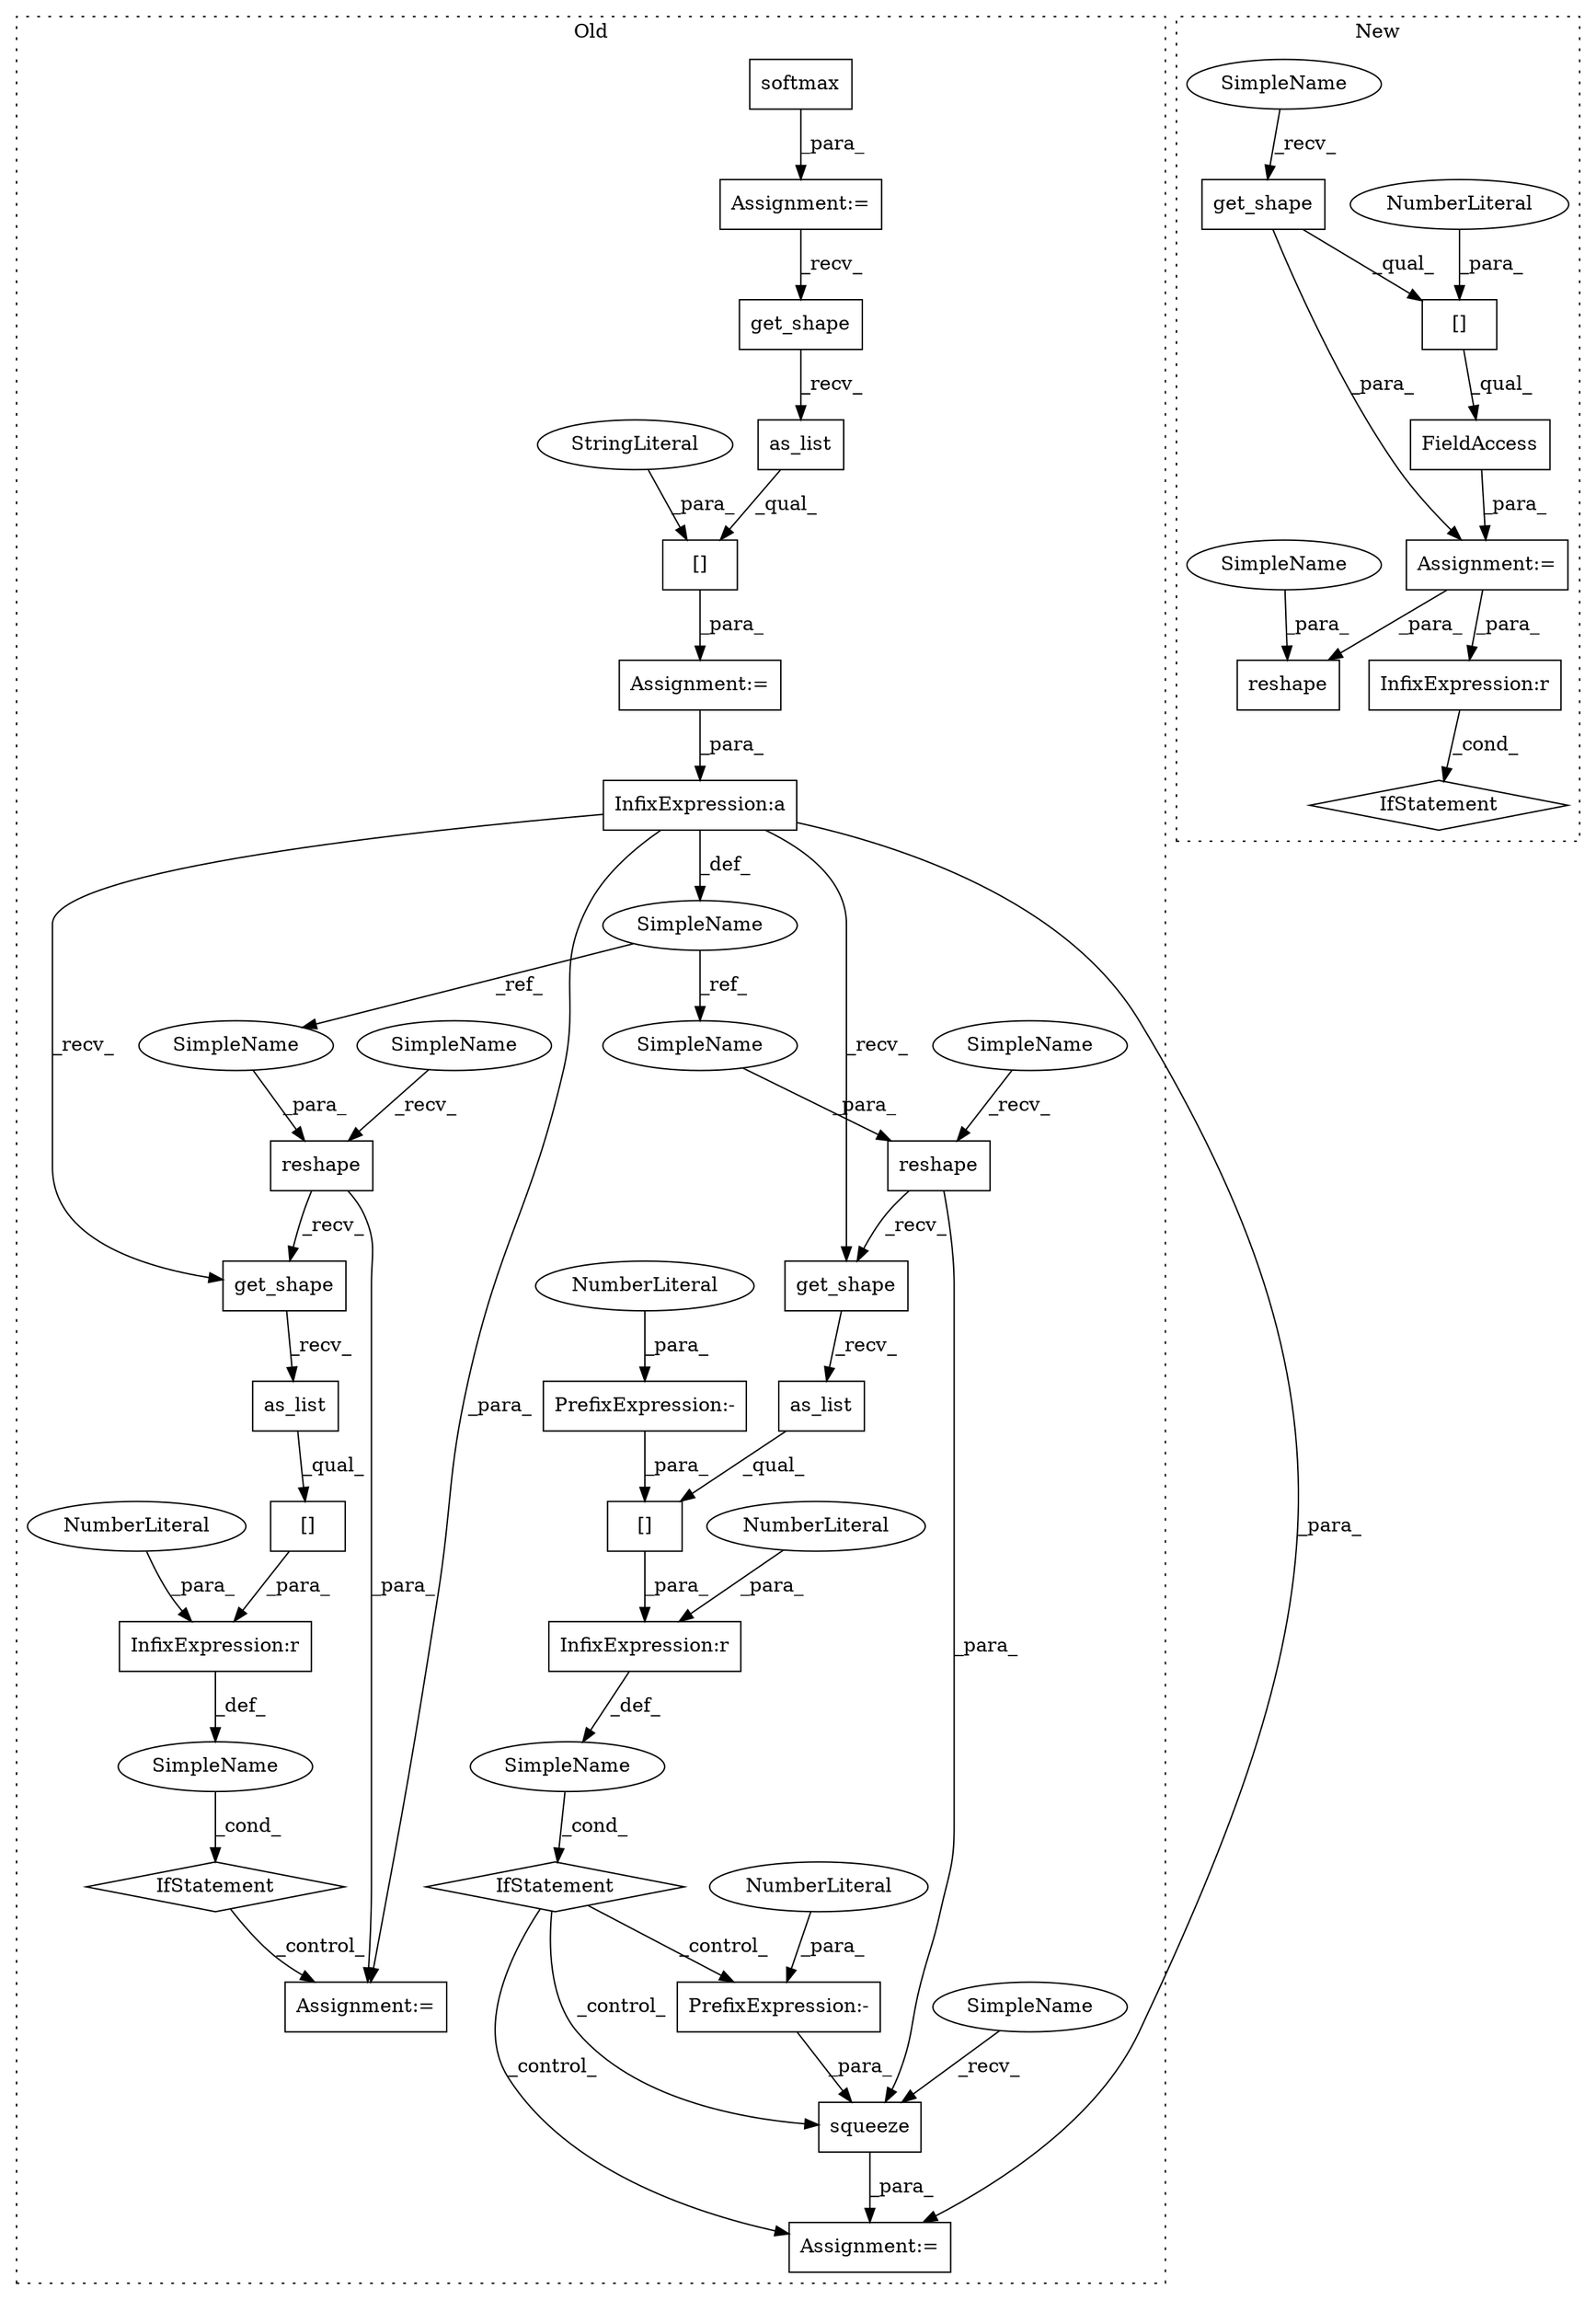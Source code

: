 digraph G {
subgraph cluster0 {
1 [label="get_shape" a="32" s="2344" l="11" shape="box"];
3 [label="squeeze" a="32" s="2856,2875" l="8,1" shape="box"];
4 [label="SimpleName" a="42" s="" l="" shape="ellipse"];
5 [label="PrefixExpression:-" a="38" s="2873" l="1" shape="box"];
6 [label="softmax" a="32" s="2284,2298" l="8,1" shape="box"];
8 [label="IfStatement" a="25" s="2775,2818" l="4,2" shape="diamond"];
11 [label="reshape" a="32" s="2476,2513" l="8,1" shape="box"];
12 [label="IfStatement" a="25" s="2526,2575" l="4,2" shape="diamond"];
13 [label="SimpleName" a="42" s="" l="" shape="ellipse"];
14 [label="Assignment:=" a="7" s="2605" l="1" shape="box"];
15 [label="SimpleName" a="42" s="2397" l="9" shape="ellipse"];
16 [label="reshape" a="32" s="2725,2760" l="8,1" shape="box"];
17 [label="InfixExpression:a" a="27" s="2421" l="3" shape="box"];
18 [label="[]" a="2" s="2779,2812" l="31,1" shape="box"];
20 [label="NumberLiteral" a="34" s="2874" l="1" shape="ellipse"];
21 [label="[]" a="2" s="2530,2569" l="37,1" shape="box"];
23 [label="get_shape" a="32" s="2545" l="11" shape="box"];
24 [label="[]" a="2" s="2337,2384" l="29,1" shape="box"];
25 [label="get_shape" a="32" s="2788" l="11" shape="box"];
26 [label="as_list" a="32" s="2800" l="9" shape="box"];
27 [label="PrefixExpression:-" a="38" s="2810" l="1" shape="box"];
28 [label="NumberLiteral" a="34" s="2811" l="1" shape="ellipse"];
29 [label="as_list" a="32" s="2356" l="9" shape="box"];
30 [label="StringLiteral" a="45" s="2366" l="18" shape="ellipse"];
31 [label="as_list" a="32" s="2557" l="9" shape="box"];
32 [label="InfixExpression:r" a="27" s="2813" l="4" shape="box"];
33 [label="NumberLiteral" a="34" s="2817" l="1" shape="ellipse"];
34 [label="InfixExpression:r" a="27" s="2570" l="4" shape="box"];
35 [label="NumberLiteral" a="34" s="2574" l="1" shape="ellipse"];
37 [label="Assignment:=" a="7" s="2844" l="1" shape="box"];
38 [label="Assignment:=" a="7" s="2336" l="1" shape="box"];
40 [label="Assignment:=" a="7" s="2269" l="1" shape="box"];
41 [label="SimpleName" a="42" s="2845" l="10" shape="ellipse"];
42 [label="SimpleName" a="42" s="2714" l="10" shape="ellipse"];
43 [label="SimpleName" a="42" s="2465" l="10" shape="ellipse"];
46 [label="SimpleName" a="42" s="2504" l="9" shape="ellipse"];
47 [label="SimpleName" a="42" s="2751" l="9" shape="ellipse"];
label = "Old";
style="dotted";
}
subgraph cluster1 {
2 [label="get_shape" a="32" s="1697" l="11" shape="box"];
7 [label="FieldAccess" a="22" s="1684" l="33" shape="box"];
9 [label="IfStatement" a="25" s="2638" l="3" shape="diamond"];
10 [label="reshape" a="32" s="1749,1794" l="8,1" shape="box"];
19 [label="[]" a="2" s="1684,1710" l="25,1" shape="box"];
22 [label="NumberLiteral" a="34" s="1709" l="1" shape="ellipse"];
36 [label="InfixExpression:r" a="27" s="2629" l="4" shape="box"];
39 [label="Assignment:=" a="7" s="1683" l="1" shape="box"];
44 [label="SimpleName" a="42" s="1684" l="12" shape="ellipse"];
45 [label="SimpleName" a="42" s="1757" l="12" shape="ellipse"];
label = "New";
style="dotted";
}
1 -> 29 [label="_recv_"];
2 -> 39 [label="_para_"];
2 -> 19 [label="_qual_"];
3 -> 37 [label="_para_"];
4 -> 8 [label="_cond_"];
5 -> 3 [label="_para_"];
6 -> 40 [label="_para_"];
7 -> 39 [label="_para_"];
8 -> 37 [label="_control_"];
8 -> 3 [label="_control_"];
8 -> 5 [label="_control_"];
11 -> 14 [label="_para_"];
11 -> 23 [label="_recv_"];
12 -> 14 [label="_control_"];
13 -> 12 [label="_cond_"];
15 -> 47 [label="_ref_"];
15 -> 46 [label="_ref_"];
16 -> 25 [label="_recv_"];
16 -> 3 [label="_para_"];
17 -> 15 [label="_def_"];
17 -> 14 [label="_para_"];
17 -> 37 [label="_para_"];
17 -> 25 [label="_recv_"];
17 -> 23 [label="_recv_"];
18 -> 32 [label="_para_"];
19 -> 7 [label="_qual_"];
20 -> 5 [label="_para_"];
21 -> 34 [label="_para_"];
22 -> 19 [label="_para_"];
23 -> 31 [label="_recv_"];
24 -> 38 [label="_para_"];
25 -> 26 [label="_recv_"];
26 -> 18 [label="_qual_"];
27 -> 18 [label="_para_"];
28 -> 27 [label="_para_"];
29 -> 24 [label="_qual_"];
30 -> 24 [label="_para_"];
31 -> 21 [label="_qual_"];
32 -> 4 [label="_def_"];
33 -> 32 [label="_para_"];
34 -> 13 [label="_def_"];
35 -> 34 [label="_para_"];
36 -> 9 [label="_cond_"];
38 -> 17 [label="_para_"];
39 -> 36 [label="_para_"];
39 -> 10 [label="_para_"];
40 -> 1 [label="_recv_"];
41 -> 3 [label="_recv_"];
42 -> 16 [label="_recv_"];
43 -> 11 [label="_recv_"];
44 -> 2 [label="_recv_"];
45 -> 10 [label="_para_"];
46 -> 11 [label="_para_"];
47 -> 16 [label="_para_"];
}